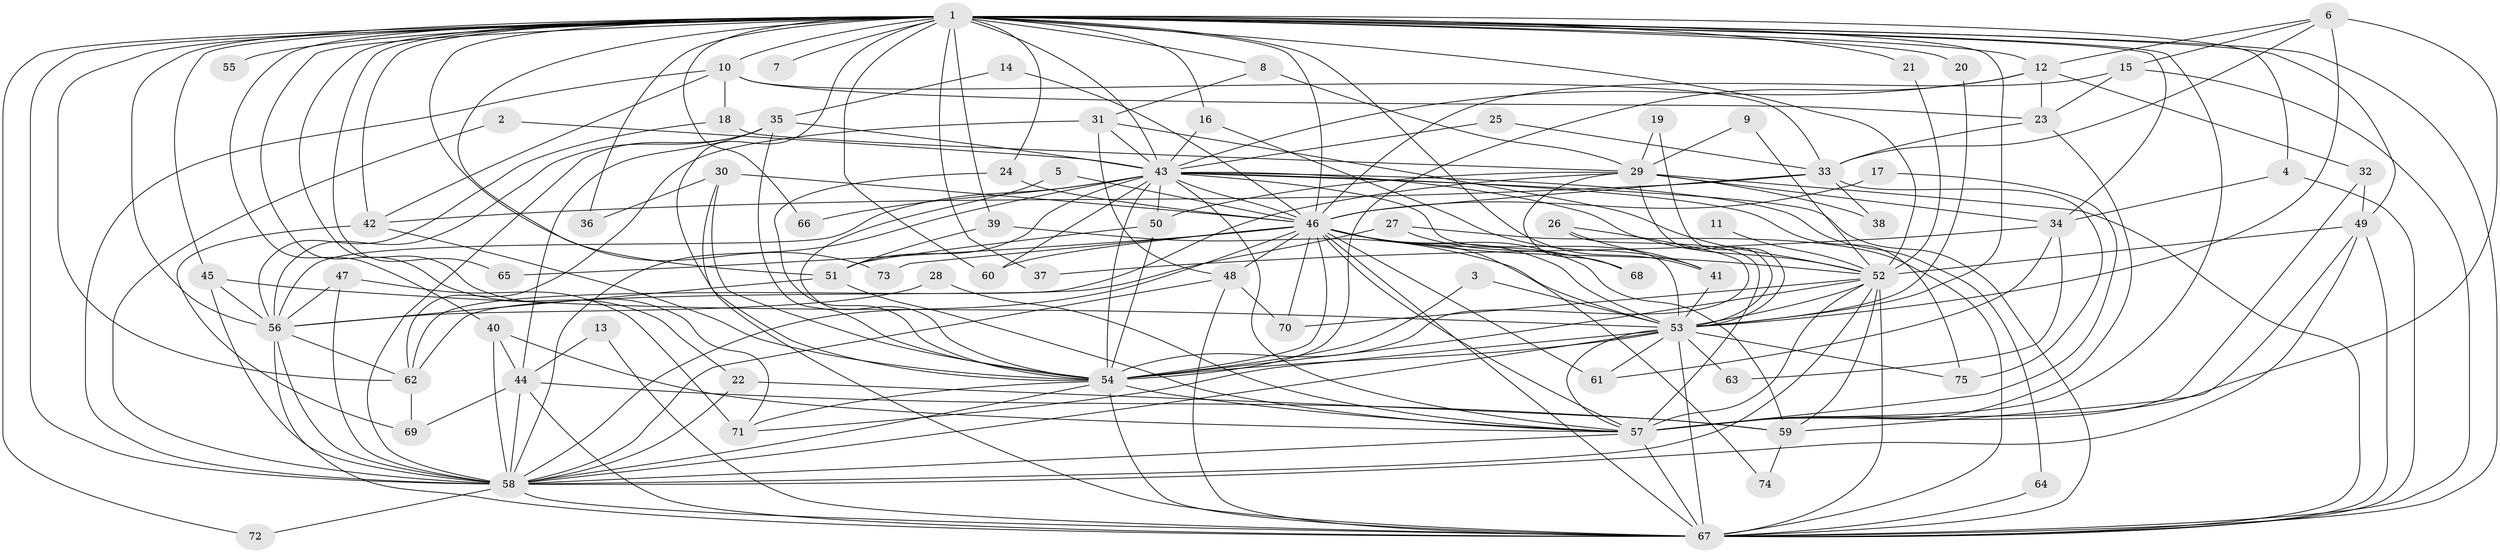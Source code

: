 // original degree distribution, {22: 0.006711409395973154, 32: 0.006711409395973154, 19: 0.006711409395973154, 28: 0.006711409395973154, 26: 0.006711409395973154, 20: 0.013422818791946308, 21: 0.006711409395973154, 24: 0.006711409395973154, 23: 0.006711409395973154, 3: 0.2550335570469799, 6: 0.03355704697986577, 2: 0.4899328859060403, 12: 0.013422818791946308, 5: 0.04697986577181208, 4: 0.08053691275167785, 7: 0.013422818791946308}
// Generated by graph-tools (version 1.1) at 2025/25/03/09/25 03:25:53]
// undirected, 75 vertices, 213 edges
graph export_dot {
graph [start="1"]
  node [color=gray90,style=filled];
  1;
  2;
  3;
  4;
  5;
  6;
  7;
  8;
  9;
  10;
  11;
  12;
  13;
  14;
  15;
  16;
  17;
  18;
  19;
  20;
  21;
  22;
  23;
  24;
  25;
  26;
  27;
  28;
  29;
  30;
  31;
  32;
  33;
  34;
  35;
  36;
  37;
  38;
  39;
  40;
  41;
  42;
  43;
  44;
  45;
  46;
  47;
  48;
  49;
  50;
  51;
  52;
  53;
  54;
  55;
  56;
  57;
  58;
  59;
  60;
  61;
  62;
  63;
  64;
  65;
  66;
  67;
  68;
  69;
  70;
  71;
  72;
  73;
  74;
  75;
  1 -- 4 [weight=1.0];
  1 -- 7 [weight=2.0];
  1 -- 8 [weight=1.0];
  1 -- 10 [weight=1.0];
  1 -- 12 [weight=1.0];
  1 -- 16 [weight=1.0];
  1 -- 20 [weight=1.0];
  1 -- 21 [weight=1.0];
  1 -- 22 [weight=1.0];
  1 -- 24 [weight=1.0];
  1 -- 34 [weight=1.0];
  1 -- 36 [weight=1.0];
  1 -- 37 [weight=1.0];
  1 -- 39 [weight=1.0];
  1 -- 40 [weight=1.0];
  1 -- 41 [weight=1.0];
  1 -- 42 [weight=2.0];
  1 -- 43 [weight=2.0];
  1 -- 45 [weight=1.0];
  1 -- 46 [weight=3.0];
  1 -- 49 [weight=1.0];
  1 -- 51 [weight=2.0];
  1 -- 52 [weight=2.0];
  1 -- 53 [weight=4.0];
  1 -- 54 [weight=2.0];
  1 -- 55 [weight=2.0];
  1 -- 56 [weight=1.0];
  1 -- 57 [weight=2.0];
  1 -- 58 [weight=2.0];
  1 -- 60 [weight=1.0];
  1 -- 62 [weight=1.0];
  1 -- 65 [weight=1.0];
  1 -- 66 [weight=1.0];
  1 -- 67 [weight=2.0];
  1 -- 71 [weight=1.0];
  1 -- 72 [weight=1.0];
  1 -- 73 [weight=1.0];
  2 -- 43 [weight=1.0];
  2 -- 58 [weight=1.0];
  3 -- 53 [weight=1.0];
  3 -- 54 [weight=1.0];
  4 -- 34 [weight=1.0];
  4 -- 67 [weight=1.0];
  5 -- 46 [weight=1.0];
  5 -- 54 [weight=1.0];
  6 -- 12 [weight=1.0];
  6 -- 15 [weight=1.0];
  6 -- 33 [weight=1.0];
  6 -- 53 [weight=1.0];
  6 -- 57 [weight=1.0];
  8 -- 29 [weight=2.0];
  8 -- 31 [weight=1.0];
  9 -- 29 [weight=1.0];
  9 -- 52 [weight=1.0];
  10 -- 18 [weight=1.0];
  10 -- 23 [weight=1.0];
  10 -- 33 [weight=1.0];
  10 -- 42 [weight=1.0];
  10 -- 58 [weight=1.0];
  11 -- 52 [weight=1.0];
  12 -- 23 [weight=1.0];
  12 -- 32 [weight=1.0];
  12 -- 43 [weight=1.0];
  12 -- 54 [weight=1.0];
  13 -- 44 [weight=1.0];
  13 -- 67 [weight=1.0];
  14 -- 35 [weight=1.0];
  14 -- 46 [weight=1.0];
  15 -- 23 [weight=1.0];
  15 -- 46 [weight=1.0];
  15 -- 67 [weight=1.0];
  16 -- 41 [weight=1.0];
  16 -- 43 [weight=1.0];
  17 -- 46 [weight=1.0];
  17 -- 57 [weight=1.0];
  18 -- 29 [weight=1.0];
  18 -- 56 [weight=1.0];
  19 -- 29 [weight=1.0];
  19 -- 53 [weight=1.0];
  20 -- 53 [weight=1.0];
  21 -- 52 [weight=1.0];
  22 -- 58 [weight=1.0];
  22 -- 59 [weight=1.0];
  23 -- 33 [weight=1.0];
  23 -- 57 [weight=1.0];
  24 -- 46 [weight=1.0];
  24 -- 54 [weight=1.0];
  25 -- 33 [weight=1.0];
  25 -- 43 [weight=1.0];
  26 -- 41 [weight=1.0];
  26 -- 54 [weight=1.0];
  26 -- 57 [weight=1.0];
  27 -- 62 [weight=1.0];
  27 -- 67 [weight=1.0];
  27 -- 68 [weight=1.0];
  28 -- 56 [weight=1.0];
  28 -- 57 [weight=2.0];
  29 -- 34 [weight=1.0];
  29 -- 38 [weight=1.0];
  29 -- 50 [weight=1.0];
  29 -- 53 [weight=1.0];
  29 -- 62 [weight=1.0];
  29 -- 67 [weight=1.0];
  29 -- 68 [weight=1.0];
  30 -- 36 [weight=1.0];
  30 -- 46 [weight=1.0];
  30 -- 54 [weight=1.0];
  30 -- 67 [weight=2.0];
  31 -- 43 [weight=1.0];
  31 -- 48 [weight=1.0];
  31 -- 52 [weight=1.0];
  31 -- 62 [weight=1.0];
  32 -- 49 [weight=1.0];
  32 -- 57 [weight=1.0];
  33 -- 38 [weight=1.0];
  33 -- 42 [weight=1.0];
  33 -- 46 [weight=1.0];
  33 -- 75 [weight=1.0];
  34 -- 37 [weight=1.0];
  34 -- 61 [weight=1.0];
  34 -- 63 [weight=1.0];
  35 -- 43 [weight=1.0];
  35 -- 44 [weight=1.0];
  35 -- 54 [weight=1.0];
  35 -- 56 [weight=1.0];
  35 -- 58 [weight=1.0];
  39 -- 51 [weight=1.0];
  39 -- 53 [weight=1.0];
  40 -- 44 [weight=1.0];
  40 -- 57 [weight=1.0];
  40 -- 58 [weight=1.0];
  41 -- 53 [weight=1.0];
  42 -- 54 [weight=1.0];
  42 -- 69 [weight=1.0];
  43 -- 46 [weight=1.0];
  43 -- 50 [weight=1.0];
  43 -- 51 [weight=1.0];
  43 -- 52 [weight=1.0];
  43 -- 53 [weight=1.0];
  43 -- 54 [weight=1.0];
  43 -- 56 [weight=1.0];
  43 -- 57 [weight=1.0];
  43 -- 58 [weight=1.0];
  43 -- 60 [weight=1.0];
  43 -- 64 [weight=1.0];
  43 -- 66 [weight=1.0];
  43 -- 67 [weight=2.0];
  43 -- 75 [weight=1.0];
  44 -- 58 [weight=2.0];
  44 -- 59 [weight=1.0];
  44 -- 67 [weight=1.0];
  44 -- 69 [weight=1.0];
  45 -- 53 [weight=1.0];
  45 -- 56 [weight=2.0];
  45 -- 58 [weight=1.0];
  46 -- 48 [weight=1.0];
  46 -- 52 [weight=2.0];
  46 -- 53 [weight=1.0];
  46 -- 54 [weight=1.0];
  46 -- 57 [weight=1.0];
  46 -- 58 [weight=1.0];
  46 -- 59 [weight=1.0];
  46 -- 60 [weight=1.0];
  46 -- 61 [weight=1.0];
  46 -- 65 [weight=1.0];
  46 -- 67 [weight=1.0];
  46 -- 68 [weight=2.0];
  46 -- 70 [weight=1.0];
  46 -- 73 [weight=1.0];
  46 -- 74 [weight=1.0];
  47 -- 56 [weight=1.0];
  47 -- 58 [weight=1.0];
  47 -- 71 [weight=1.0];
  48 -- 58 [weight=1.0];
  48 -- 67 [weight=1.0];
  48 -- 70 [weight=1.0];
  49 -- 52 [weight=1.0];
  49 -- 58 [weight=1.0];
  49 -- 59 [weight=1.0];
  49 -- 67 [weight=1.0];
  50 -- 51 [weight=1.0];
  50 -- 54 [weight=1.0];
  51 -- 56 [weight=1.0];
  51 -- 57 [weight=1.0];
  52 -- 53 [weight=2.0];
  52 -- 54 [weight=1.0];
  52 -- 57 [weight=3.0];
  52 -- 58 [weight=2.0];
  52 -- 59 [weight=1.0];
  52 -- 67 [weight=1.0];
  52 -- 70 [weight=1.0];
  53 -- 54 [weight=3.0];
  53 -- 57 [weight=1.0];
  53 -- 58 [weight=1.0];
  53 -- 61 [weight=1.0];
  53 -- 63 [weight=1.0];
  53 -- 67 [weight=1.0];
  53 -- 71 [weight=1.0];
  53 -- 75 [weight=1.0];
  54 -- 57 [weight=1.0];
  54 -- 58 [weight=1.0];
  54 -- 67 [weight=1.0];
  54 -- 71 [weight=1.0];
  56 -- 58 [weight=1.0];
  56 -- 62 [weight=1.0];
  56 -- 67 [weight=2.0];
  57 -- 58 [weight=1.0];
  57 -- 67 [weight=1.0];
  58 -- 67 [weight=2.0];
  58 -- 72 [weight=1.0];
  59 -- 74 [weight=1.0];
  62 -- 69 [weight=1.0];
  64 -- 67 [weight=2.0];
}
